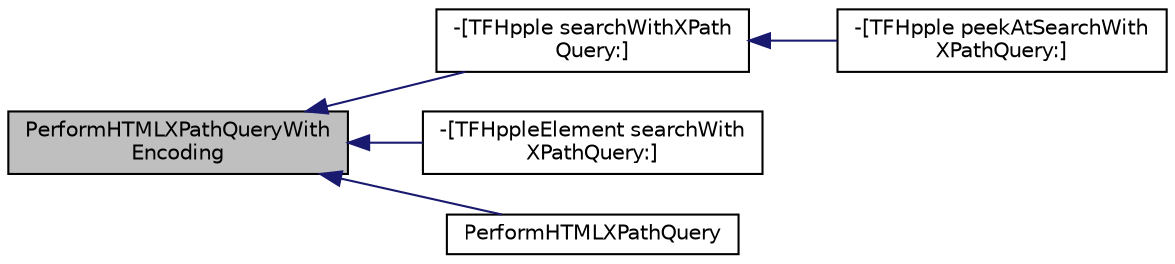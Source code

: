 digraph "PerformHTMLXPathQueryWithEncoding"
{
  edge [fontname="Helvetica",fontsize="10",labelfontname="Helvetica",labelfontsize="10"];
  node [fontname="Helvetica",fontsize="10",shape=record];
  rankdir="LR";
  Node1 [label="PerformHTMLXPathQueryWith\lEncoding",height=0.2,width=0.4,color="black", fillcolor="grey75", style="filled", fontcolor="black"];
  Node1 -> Node2 [dir="back",color="midnightblue",fontsize="10",style="solid",fontname="Helvetica"];
  Node2 [label="-[TFHpple searchWithXPath\lQuery:]",height=0.2,width=0.4,color="black", fillcolor="white", style="filled",URL="$interface_t_f_hpple.html#a5c912f232c2f3b9ef5cf164227ce1016"];
  Node2 -> Node3 [dir="back",color="midnightblue",fontsize="10",style="solid",fontname="Helvetica"];
  Node3 [label="-[TFHpple peekAtSearchWith\lXPathQuery:]",height=0.2,width=0.4,color="black", fillcolor="white", style="filled",URL="$interface_t_f_hpple.html#abe341e921def7fa82a96ed265ce2fd4e"];
  Node1 -> Node4 [dir="back",color="midnightblue",fontsize="10",style="solid",fontname="Helvetica"];
  Node4 [label="-[TFHppleElement searchWith\lXPathQuery:]",height=0.2,width=0.4,color="black", fillcolor="white", style="filled",URL="$interface_t_f_hpple_element.html#af82deb9f4a9a92339829b9bab17ab9b9"];
  Node1 -> Node5 [dir="back",color="midnightblue",fontsize="10",style="solid",fontname="Helvetica"];
  Node5 [label="PerformHTMLXPathQuery",height=0.2,width=0.4,color="black", fillcolor="white", style="filled",URL="$_x_path_query_8m.html#a1280e9da9886a0d8d1d72a9665d599a9"];
}
